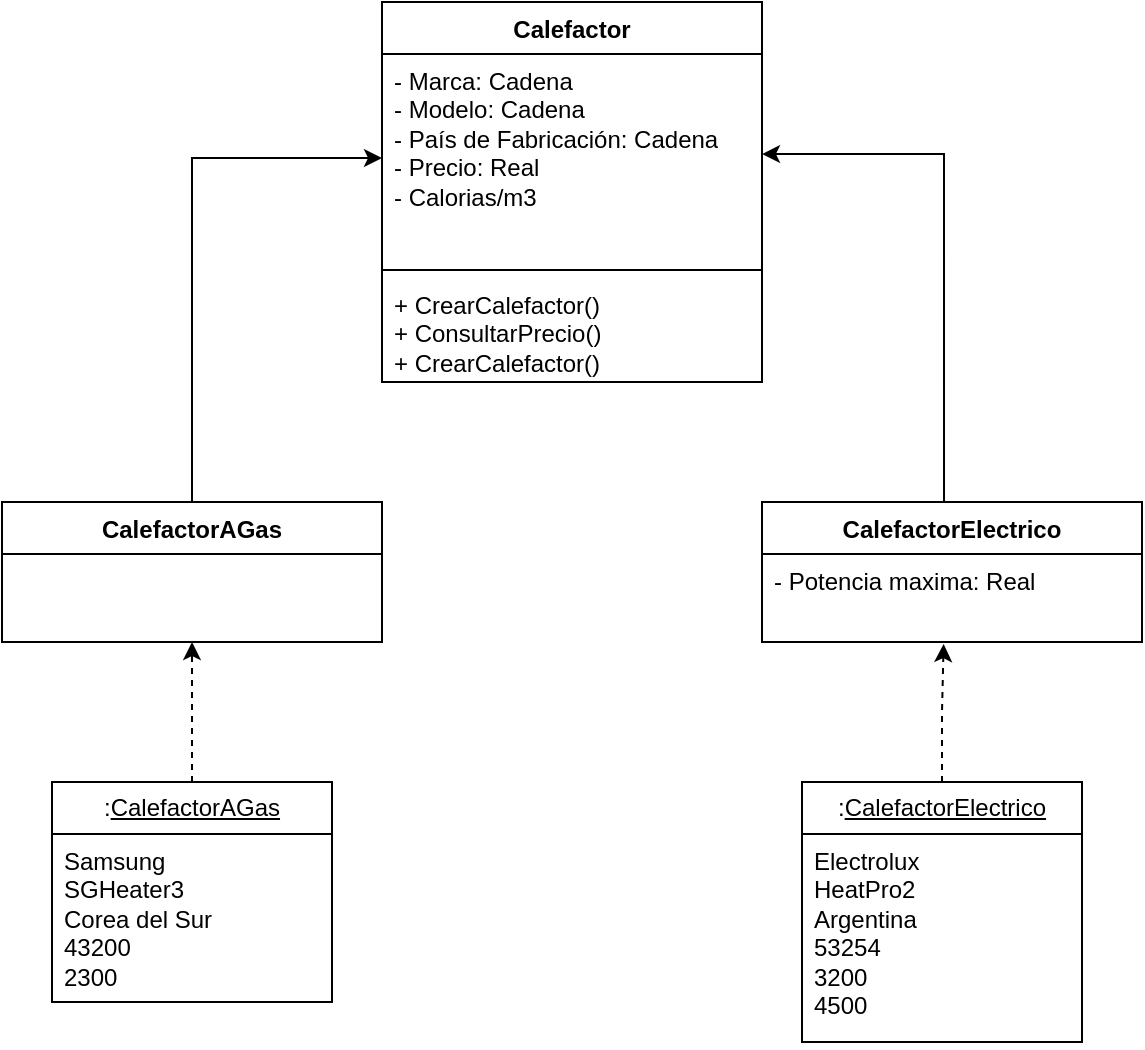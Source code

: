 <mxfile version="24.0.4" type="device">
  <diagram name="Página-1" id="CSxpgZ58ZRuXppJ0-Niw">
    <mxGraphModel dx="704" dy="419" grid="1" gridSize="10" guides="1" tooltips="1" connect="1" arrows="1" fold="1" page="1" pageScale="1" pageWidth="1169" pageHeight="827" math="0" shadow="0">
      <root>
        <mxCell id="0" />
        <mxCell id="1" parent="0" />
        <mxCell id="Q17JIFMXUZY1q4jYgsZg-1" value="Calefactor" style="swimlane;fontStyle=1;align=center;verticalAlign=top;childLayout=stackLayout;horizontal=1;startSize=26;horizontalStack=0;resizeParent=1;resizeParentMax=0;resizeLast=0;collapsible=1;marginBottom=0;whiteSpace=wrap;html=1;" parent="1" vertex="1">
          <mxGeometry x="280" y="40" width="190" height="190" as="geometry" />
        </mxCell>
        <mxCell id="Q17JIFMXUZY1q4jYgsZg-2" value="- Marca: Cadena&lt;div&gt;- Modelo: Cadena&lt;/div&gt;&lt;div&gt;- País de Fabricación: Cadena&lt;/div&gt;&lt;div&gt;- Precio: Real&lt;/div&gt;&lt;div&gt;- Calorias/m3&lt;/div&gt;" style="text;strokeColor=none;fillColor=none;align=left;verticalAlign=top;spacingLeft=4;spacingRight=4;overflow=hidden;rotatable=0;points=[[0,0.5],[1,0.5]];portConstraint=eastwest;whiteSpace=wrap;html=1;" parent="Q17JIFMXUZY1q4jYgsZg-1" vertex="1">
          <mxGeometry y="26" width="190" height="104" as="geometry" />
        </mxCell>
        <mxCell id="Q17JIFMXUZY1q4jYgsZg-3" value="" style="line;strokeWidth=1;fillColor=none;align=left;verticalAlign=middle;spacingTop=-1;spacingLeft=3;spacingRight=3;rotatable=0;labelPosition=right;points=[];portConstraint=eastwest;strokeColor=inherit;" parent="Q17JIFMXUZY1q4jYgsZg-1" vertex="1">
          <mxGeometry y="130" width="190" height="8" as="geometry" />
        </mxCell>
        <mxCell id="Q17JIFMXUZY1q4jYgsZg-4" value="+ CrearCalefactor()&lt;div&gt;+ ConsultarPrecio()&lt;/div&gt;&lt;div&gt;+ CrearCalefactor()&lt;/div&gt;" style="text;strokeColor=none;fillColor=none;align=left;verticalAlign=top;spacingLeft=4;spacingRight=4;overflow=hidden;rotatable=0;points=[[0,0.5],[1,0.5]];portConstraint=eastwest;whiteSpace=wrap;html=1;" parent="Q17JIFMXUZY1q4jYgsZg-1" vertex="1">
          <mxGeometry y="138" width="190" height="52" as="geometry" />
        </mxCell>
        <mxCell id="Q17JIFMXUZY1q4jYgsZg-9" value="CalefactorE&lt;span style=&quot;background-color: initial;&quot;&gt;lectrico&lt;/span&gt;" style="swimlane;fontStyle=1;align=center;verticalAlign=top;childLayout=stackLayout;horizontal=1;startSize=26;horizontalStack=0;resizeParent=1;resizeParentMax=0;resizeLast=0;collapsible=1;marginBottom=0;whiteSpace=wrap;html=1;" parent="1" vertex="1">
          <mxGeometry x="470" y="290" width="190" height="70" as="geometry" />
        </mxCell>
        <mxCell id="Q17JIFMXUZY1q4jYgsZg-10" value="- Potencia maxima: Real" style="text;strokeColor=none;fillColor=none;align=left;verticalAlign=top;spacingLeft=4;spacingRight=4;overflow=hidden;rotatable=0;points=[[0,0.5],[1,0.5]];portConstraint=eastwest;whiteSpace=wrap;html=1;" parent="Q17JIFMXUZY1q4jYgsZg-9" vertex="1">
          <mxGeometry y="26" width="190" height="44" as="geometry" />
        </mxCell>
        <mxCell id="urMBAouI4hz2xwddi43B-6" style="edgeStyle=orthogonalEdgeStyle;rounded=0;orthogonalLoop=1;jettySize=auto;html=1;entryX=0.5;entryY=1;entryDx=0;entryDy=0;dashed=1;" edge="1" parent="1" source="Q17JIFMXUZY1q4jYgsZg-16" target="urMBAouI4hz2xwddi43B-2">
          <mxGeometry relative="1" as="geometry" />
        </mxCell>
        <mxCell id="Q17JIFMXUZY1q4jYgsZg-16" value=":&lt;u&gt;CalefactorAGas&lt;/u&gt;" style="swimlane;fontStyle=0;childLayout=stackLayout;horizontal=1;startSize=26;fillColor=none;horizontalStack=0;resizeParent=1;resizeParentMax=0;resizeLast=0;collapsible=1;marginBottom=0;whiteSpace=wrap;html=1;" parent="1" vertex="1">
          <mxGeometry x="115" y="430" width="140" height="110" as="geometry" />
        </mxCell>
        <mxCell id="Q17JIFMXUZY1q4jYgsZg-17" value="Samsung&lt;div&gt;SGHeater3&lt;/div&gt;&lt;div&gt;Corea del Sur&lt;/div&gt;&lt;div&gt;43200&lt;/div&gt;&lt;div&gt;2300&lt;/div&gt;" style="text;strokeColor=none;fillColor=none;align=left;verticalAlign=top;spacingLeft=4;spacingRight=4;overflow=hidden;rotatable=0;points=[[0,0.5],[1,0.5]];portConstraint=eastwest;whiteSpace=wrap;html=1;" parent="Q17JIFMXUZY1q4jYgsZg-16" vertex="1">
          <mxGeometry y="26" width="140" height="84" as="geometry" />
        </mxCell>
        <mxCell id="Q17JIFMXUZY1q4jYgsZg-21" value=":&lt;u&gt;CalefactorElectrico&lt;/u&gt;" style="swimlane;fontStyle=0;childLayout=stackLayout;horizontal=1;startSize=26;fillColor=none;horizontalStack=0;resizeParent=1;resizeParentMax=0;resizeLast=0;collapsible=1;marginBottom=0;whiteSpace=wrap;html=1;" parent="1" vertex="1">
          <mxGeometry x="490" y="430" width="140" height="130" as="geometry" />
        </mxCell>
        <mxCell id="Q17JIFMXUZY1q4jYgsZg-22" value="Electrolux&lt;div&gt;HeatPro2&lt;/div&gt;&lt;div&gt;Argentina&lt;/div&gt;&lt;div&gt;53254&lt;/div&gt;&lt;div&gt;3200&lt;/div&gt;&lt;div&gt;4500&lt;/div&gt;" style="text;strokeColor=none;fillColor=none;align=left;verticalAlign=top;spacingLeft=4;spacingRight=4;overflow=hidden;rotatable=0;points=[[0,0.5],[1,0.5]];portConstraint=eastwest;whiteSpace=wrap;html=1;" parent="Q17JIFMXUZY1q4jYgsZg-21" vertex="1">
          <mxGeometry y="26" width="140" height="104" as="geometry" />
        </mxCell>
        <mxCell id="urMBAouI4hz2xwddi43B-1" style="edgeStyle=orthogonalEdgeStyle;rounded=0;orthogonalLoop=1;jettySize=auto;html=1;exitX=0.5;exitY=0;exitDx=0;exitDy=0;entryX=1.021;entryY=0.481;entryDx=0;entryDy=0;entryPerimeter=0;" edge="1" parent="1">
          <mxGeometry relative="1" as="geometry">
            <mxPoint x="561.01" y="290" as="sourcePoint" />
            <mxPoint x="470" y="116.024" as="targetPoint" />
            <Array as="points">
              <mxPoint x="561.01" y="116" />
            </Array>
          </mxGeometry>
        </mxCell>
        <mxCell id="urMBAouI4hz2xwddi43B-4" style="edgeStyle=orthogonalEdgeStyle;rounded=0;orthogonalLoop=1;jettySize=auto;html=1;entryX=0;entryY=0.5;entryDx=0;entryDy=0;" edge="1" parent="1" source="urMBAouI4hz2xwddi43B-2" target="Q17JIFMXUZY1q4jYgsZg-2">
          <mxGeometry relative="1" as="geometry" />
        </mxCell>
        <mxCell id="urMBAouI4hz2xwddi43B-2" value="CalefactorAGas" style="swimlane;fontStyle=1;align=center;verticalAlign=top;childLayout=stackLayout;horizontal=1;startSize=26;horizontalStack=0;resizeParent=1;resizeParentMax=0;resizeLast=0;collapsible=1;marginBottom=0;whiteSpace=wrap;html=1;" vertex="1" parent="1">
          <mxGeometry x="90" y="290" width="190" height="70" as="geometry" />
        </mxCell>
        <mxCell id="urMBAouI4hz2xwddi43B-7" style="edgeStyle=orthogonalEdgeStyle;rounded=0;orthogonalLoop=1;jettySize=auto;html=1;exitX=0.5;exitY=0;exitDx=0;exitDy=0;entryX=0.478;entryY=1.023;entryDx=0;entryDy=0;entryPerimeter=0;dashed=1;" edge="1" parent="1" source="Q17JIFMXUZY1q4jYgsZg-21" target="Q17JIFMXUZY1q4jYgsZg-10">
          <mxGeometry relative="1" as="geometry" />
        </mxCell>
      </root>
    </mxGraphModel>
  </diagram>
</mxfile>
